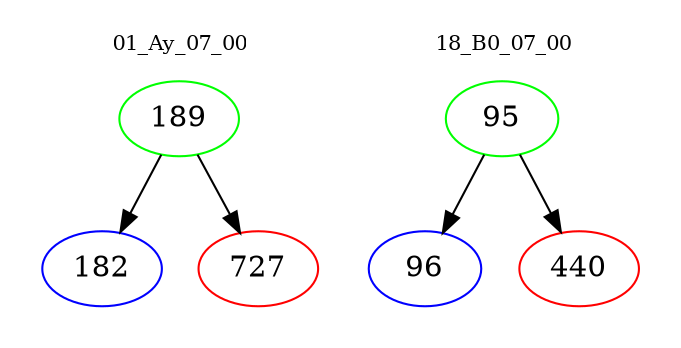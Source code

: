 digraph{
subgraph cluster_0 {
color = white
label = "01_Ay_07_00";
fontsize=10;
T0_189 [label="189", color="green"]
T0_189 -> T0_182 [color="black"]
T0_182 [label="182", color="blue"]
T0_189 -> T0_727 [color="black"]
T0_727 [label="727", color="red"]
}
subgraph cluster_1 {
color = white
label = "18_B0_07_00";
fontsize=10;
T1_95 [label="95", color="green"]
T1_95 -> T1_96 [color="black"]
T1_96 [label="96", color="blue"]
T1_95 -> T1_440 [color="black"]
T1_440 [label="440", color="red"]
}
}
